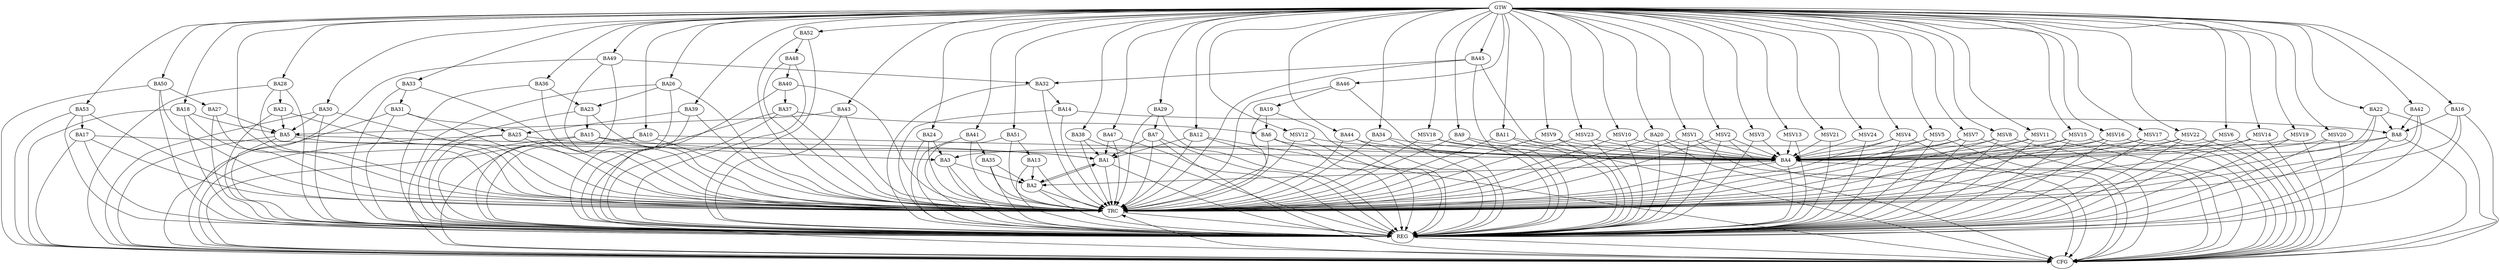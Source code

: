strict digraph G {
  BA1 [ label="BA1" ];
  BA2 [ label="BA2" ];
  BA3 [ label="BA3" ];
  BA4 [ label="BA4" ];
  BA5 [ label="BA5" ];
  BA6 [ label="BA6" ];
  BA7 [ label="BA7" ];
  BA8 [ label="BA8" ];
  BA9 [ label="BA9" ];
  BA10 [ label="BA10" ];
  BA11 [ label="BA11" ];
  BA12 [ label="BA12" ];
  BA13 [ label="BA13" ];
  BA14 [ label="BA14" ];
  BA15 [ label="BA15" ];
  BA16 [ label="BA16" ];
  BA17 [ label="BA17" ];
  BA18 [ label="BA18" ];
  BA19 [ label="BA19" ];
  BA20 [ label="BA20" ];
  BA21 [ label="BA21" ];
  BA22 [ label="BA22" ];
  BA23 [ label="BA23" ];
  BA24 [ label="BA24" ];
  BA25 [ label="BA25" ];
  BA26 [ label="BA26" ];
  BA27 [ label="BA27" ];
  BA28 [ label="BA28" ];
  BA29 [ label="BA29" ];
  BA30 [ label="BA30" ];
  BA31 [ label="BA31" ];
  BA32 [ label="BA32" ];
  BA33 [ label="BA33" ];
  BA34 [ label="BA34" ];
  BA35 [ label="BA35" ];
  BA36 [ label="BA36" ];
  BA37 [ label="BA37" ];
  BA38 [ label="BA38" ];
  BA39 [ label="BA39" ];
  BA40 [ label="BA40" ];
  BA41 [ label="BA41" ];
  BA42 [ label="BA42" ];
  BA43 [ label="BA43" ];
  BA44 [ label="BA44" ];
  BA45 [ label="BA45" ];
  BA46 [ label="BA46" ];
  BA47 [ label="BA47" ];
  BA48 [ label="BA48" ];
  BA49 [ label="BA49" ];
  BA50 [ label="BA50" ];
  BA51 [ label="BA51" ];
  BA52 [ label="BA52" ];
  BA53 [ label="BA53" ];
  GTW [ label="GTW" ];
  REG [ label="REG" ];
  CFG [ label="CFG" ];
  TRC [ label="TRC" ];
  MSV1 [ label="MSV1" ];
  MSV2 [ label="MSV2" ];
  MSV3 [ label="MSV3" ];
  MSV4 [ label="MSV4" ];
  MSV5 [ label="MSV5" ];
  MSV6 [ label="MSV6" ];
  MSV7 [ label="MSV7" ];
  MSV8 [ label="MSV8" ];
  MSV9 [ label="MSV9" ];
  MSV10 [ label="MSV10" ];
  MSV11 [ label="MSV11" ];
  MSV12 [ label="MSV12" ];
  MSV13 [ label="MSV13" ];
  MSV14 [ label="MSV14" ];
  MSV15 [ label="MSV15" ];
  MSV16 [ label="MSV16" ];
  MSV17 [ label="MSV17" ];
  MSV18 [ label="MSV18" ];
  MSV19 [ label="MSV19" ];
  MSV20 [ label="MSV20" ];
  MSV21 [ label="MSV21" ];
  MSV22 [ label="MSV22" ];
  MSV23 [ label="MSV23" ];
  MSV24 [ label="MSV24" ];
  BA1 -> BA2;
  BA2 -> BA1;
  BA3 -> BA2;
  BA4 -> BA2;
  BA5 -> BA1;
  BA6 -> BA4;
  BA7 -> BA1;
  BA8 -> BA3;
  BA9 -> BA4;
  BA10 -> BA4;
  BA11 -> BA4;
  BA12 -> BA1;
  BA13 -> BA2;
  BA14 -> BA8;
  BA15 -> BA1;
  BA16 -> BA8;
  BA17 -> BA4;
  BA18 -> BA5;
  BA19 -> BA6;
  BA20 -> BA4;
  BA21 -> BA5;
  BA22 -> BA8;
  BA23 -> BA15;
  BA24 -> BA3;
  BA25 -> BA3;
  BA26 -> BA23;
  BA27 -> BA5;
  BA28 -> BA21;
  BA29 -> BA7;
  BA30 -> BA5;
  BA31 -> BA25;
  BA32 -> BA14;
  BA33 -> BA31;
  BA34 -> BA4;
  BA35 -> BA2;
  BA36 -> BA23;
  BA37 -> BA6;
  BA38 -> BA1;
  BA39 -> BA25;
  BA40 -> BA37;
  BA41 -> BA35;
  BA42 -> BA8;
  BA43 -> BA5;
  BA44 -> BA4;
  BA45 -> BA32;
  BA46 -> BA19;
  BA47 -> BA1;
  BA48 -> BA40;
  BA49 -> BA32;
  BA50 -> BA27;
  BA51 -> BA13;
  BA52 -> BA48;
  BA53 -> BA17;
  GTW -> BA9;
  GTW -> BA10;
  GTW -> BA11;
  GTW -> BA12;
  GTW -> BA16;
  GTW -> BA18;
  GTW -> BA20;
  GTW -> BA22;
  GTW -> BA24;
  GTW -> BA26;
  GTW -> BA28;
  GTW -> BA29;
  GTW -> BA30;
  GTW -> BA33;
  GTW -> BA34;
  GTW -> BA36;
  GTW -> BA38;
  GTW -> BA39;
  GTW -> BA41;
  GTW -> BA42;
  GTW -> BA43;
  GTW -> BA44;
  GTW -> BA45;
  GTW -> BA46;
  GTW -> BA47;
  GTW -> BA49;
  GTW -> BA50;
  GTW -> BA51;
  GTW -> BA52;
  GTW -> BA53;
  BA1 -> REG;
  BA2 -> REG;
  BA3 -> REG;
  BA4 -> REG;
  BA5 -> REG;
  BA6 -> REG;
  BA7 -> REG;
  BA8 -> REG;
  BA9 -> REG;
  BA10 -> REG;
  BA11 -> REG;
  BA12 -> REG;
  BA13 -> REG;
  BA14 -> REG;
  BA15 -> REG;
  BA16 -> REG;
  BA17 -> REG;
  BA18 -> REG;
  BA19 -> REG;
  BA20 -> REG;
  BA21 -> REG;
  BA22 -> REG;
  BA23 -> REG;
  BA24 -> REG;
  BA25 -> REG;
  BA26 -> REG;
  BA27 -> REG;
  BA28 -> REG;
  BA29 -> REG;
  BA30 -> REG;
  BA31 -> REG;
  BA32 -> REG;
  BA33 -> REG;
  BA34 -> REG;
  BA35 -> REG;
  BA36 -> REG;
  BA37 -> REG;
  BA38 -> REG;
  BA39 -> REG;
  BA40 -> REG;
  BA41 -> REG;
  BA42 -> REG;
  BA43 -> REG;
  BA44 -> REG;
  BA45 -> REG;
  BA46 -> REG;
  BA47 -> REG;
  BA48 -> REG;
  BA49 -> REG;
  BA50 -> REG;
  BA51 -> REG;
  BA52 -> REG;
  BA53 -> REG;
  BA8 -> CFG;
  BA25 -> CFG;
  BA5 -> CFG;
  BA28 -> CFG;
  BA15 -> CFG;
  BA49 -> CFG;
  BA7 -> CFG;
  BA22 -> CFG;
  BA53 -> CFG;
  BA12 -> CFG;
  BA37 -> CFG;
  BA31 -> CFG;
  BA26 -> CFG;
  BA20 -> CFG;
  BA30 -> CFG;
  BA16 -> CFG;
  BA10 -> CFG;
  BA4 -> CFG;
  BA17 -> CFG;
  BA50 -> CFG;
  BA18 -> CFG;
  BA45 -> CFG;
  REG -> CFG;
  BA1 -> TRC;
  BA2 -> TRC;
  BA3 -> TRC;
  BA4 -> TRC;
  BA5 -> TRC;
  BA6 -> TRC;
  BA7 -> TRC;
  BA8 -> TRC;
  BA9 -> TRC;
  BA10 -> TRC;
  BA11 -> TRC;
  BA12 -> TRC;
  BA13 -> TRC;
  BA14 -> TRC;
  BA15 -> TRC;
  BA16 -> TRC;
  BA17 -> TRC;
  BA18 -> TRC;
  BA19 -> TRC;
  BA20 -> TRC;
  BA21 -> TRC;
  BA22 -> TRC;
  BA23 -> TRC;
  BA24 -> TRC;
  BA25 -> TRC;
  BA26 -> TRC;
  BA27 -> TRC;
  BA28 -> TRC;
  BA29 -> TRC;
  BA30 -> TRC;
  BA31 -> TRC;
  BA32 -> TRC;
  BA33 -> TRC;
  BA34 -> TRC;
  BA35 -> TRC;
  BA36 -> TRC;
  BA37 -> TRC;
  BA38 -> TRC;
  BA39 -> TRC;
  BA40 -> TRC;
  BA41 -> TRC;
  BA42 -> TRC;
  BA43 -> TRC;
  BA44 -> TRC;
  BA45 -> TRC;
  BA46 -> TRC;
  BA47 -> TRC;
  BA48 -> TRC;
  BA49 -> TRC;
  BA50 -> TRC;
  BA51 -> TRC;
  BA52 -> TRC;
  BA53 -> TRC;
  GTW -> TRC;
  CFG -> TRC;
  TRC -> REG;
  MSV1 -> BA4;
  MSV2 -> BA4;
  MSV3 -> BA4;
  MSV4 -> BA4;
  MSV5 -> BA4;
  MSV6 -> BA4;
  MSV7 -> BA4;
  MSV8 -> BA4;
  MSV9 -> BA4;
  MSV10 -> BA4;
  MSV11 -> BA4;
  MSV12 -> BA4;
  GTW -> MSV1;
  MSV1 -> REG;
  MSV1 -> TRC;
  MSV1 -> CFG;
  GTW -> MSV2;
  MSV2 -> REG;
  MSV2 -> TRC;
  MSV2 -> CFG;
  GTW -> MSV3;
  MSV3 -> REG;
  GTW -> MSV4;
  MSV4 -> REG;
  MSV4 -> TRC;
  MSV4 -> CFG;
  GTW -> MSV5;
  MSV5 -> REG;
  MSV5 -> TRC;
  MSV5 -> CFG;
  GTW -> MSV6;
  MSV6 -> REG;
  MSV6 -> CFG;
  GTW -> MSV7;
  MSV7 -> REG;
  MSV7 -> TRC;
  MSV7 -> CFG;
  GTW -> MSV8;
  MSV8 -> REG;
  MSV8 -> TRC;
  MSV8 -> CFG;
  GTW -> MSV9;
  MSV9 -> REG;
  MSV9 -> TRC;
  GTW -> MSV10;
  MSV10 -> REG;
  MSV10 -> TRC;
  GTW -> MSV11;
  MSV11 -> REG;
  MSV11 -> TRC;
  MSV11 -> CFG;
  GTW -> MSV12;
  MSV12 -> REG;
  MSV12 -> TRC;
  MSV13 -> BA4;
  GTW -> MSV13;
  MSV13 -> REG;
  MSV14 -> BA4;
  GTW -> MSV14;
  MSV14 -> REG;
  MSV14 -> CFG;
  MSV15 -> BA4;
  MSV16 -> BA4;
  GTW -> MSV15;
  MSV15 -> REG;
  MSV15 -> TRC;
  MSV15 -> CFG;
  GTW -> MSV16;
  MSV16 -> REG;
  MSV16 -> TRC;
  MSV16 -> CFG;
  MSV17 -> BA4;
  MSV18 -> BA4;
  GTW -> MSV17;
  MSV17 -> REG;
  MSV17 -> TRC;
  MSV17 -> CFG;
  GTW -> MSV18;
  MSV18 -> REG;
  MSV18 -> TRC;
  MSV19 -> BA4;
  MSV20 -> BA4;
  GTW -> MSV19;
  MSV19 -> REG;
  MSV19 -> CFG;
  GTW -> MSV20;
  MSV20 -> REG;
  MSV20 -> CFG;
  MSV21 -> BA4;
  MSV22 -> BA4;
  GTW -> MSV21;
  MSV21 -> REG;
  GTW -> MSV22;
  MSV22 -> REG;
  MSV22 -> TRC;
  MSV22 -> CFG;
  MSV23 -> BA4;
  MSV24 -> BA4;
  GTW -> MSV23;
  MSV23 -> REG;
  MSV23 -> TRC;
  GTW -> MSV24;
  MSV24 -> REG;
}
